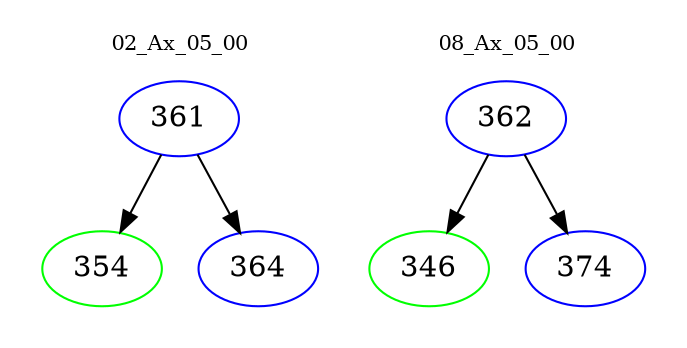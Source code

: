 digraph{
subgraph cluster_0 {
color = white
label = "02_Ax_05_00";
fontsize=10;
T0_361 [label="361", color="blue"]
T0_361 -> T0_354 [color="black"]
T0_354 [label="354", color="green"]
T0_361 -> T0_364 [color="black"]
T0_364 [label="364", color="blue"]
}
subgraph cluster_1 {
color = white
label = "08_Ax_05_00";
fontsize=10;
T1_362 [label="362", color="blue"]
T1_362 -> T1_346 [color="black"]
T1_346 [label="346", color="green"]
T1_362 -> T1_374 [color="black"]
T1_374 [label="374", color="blue"]
}
}
